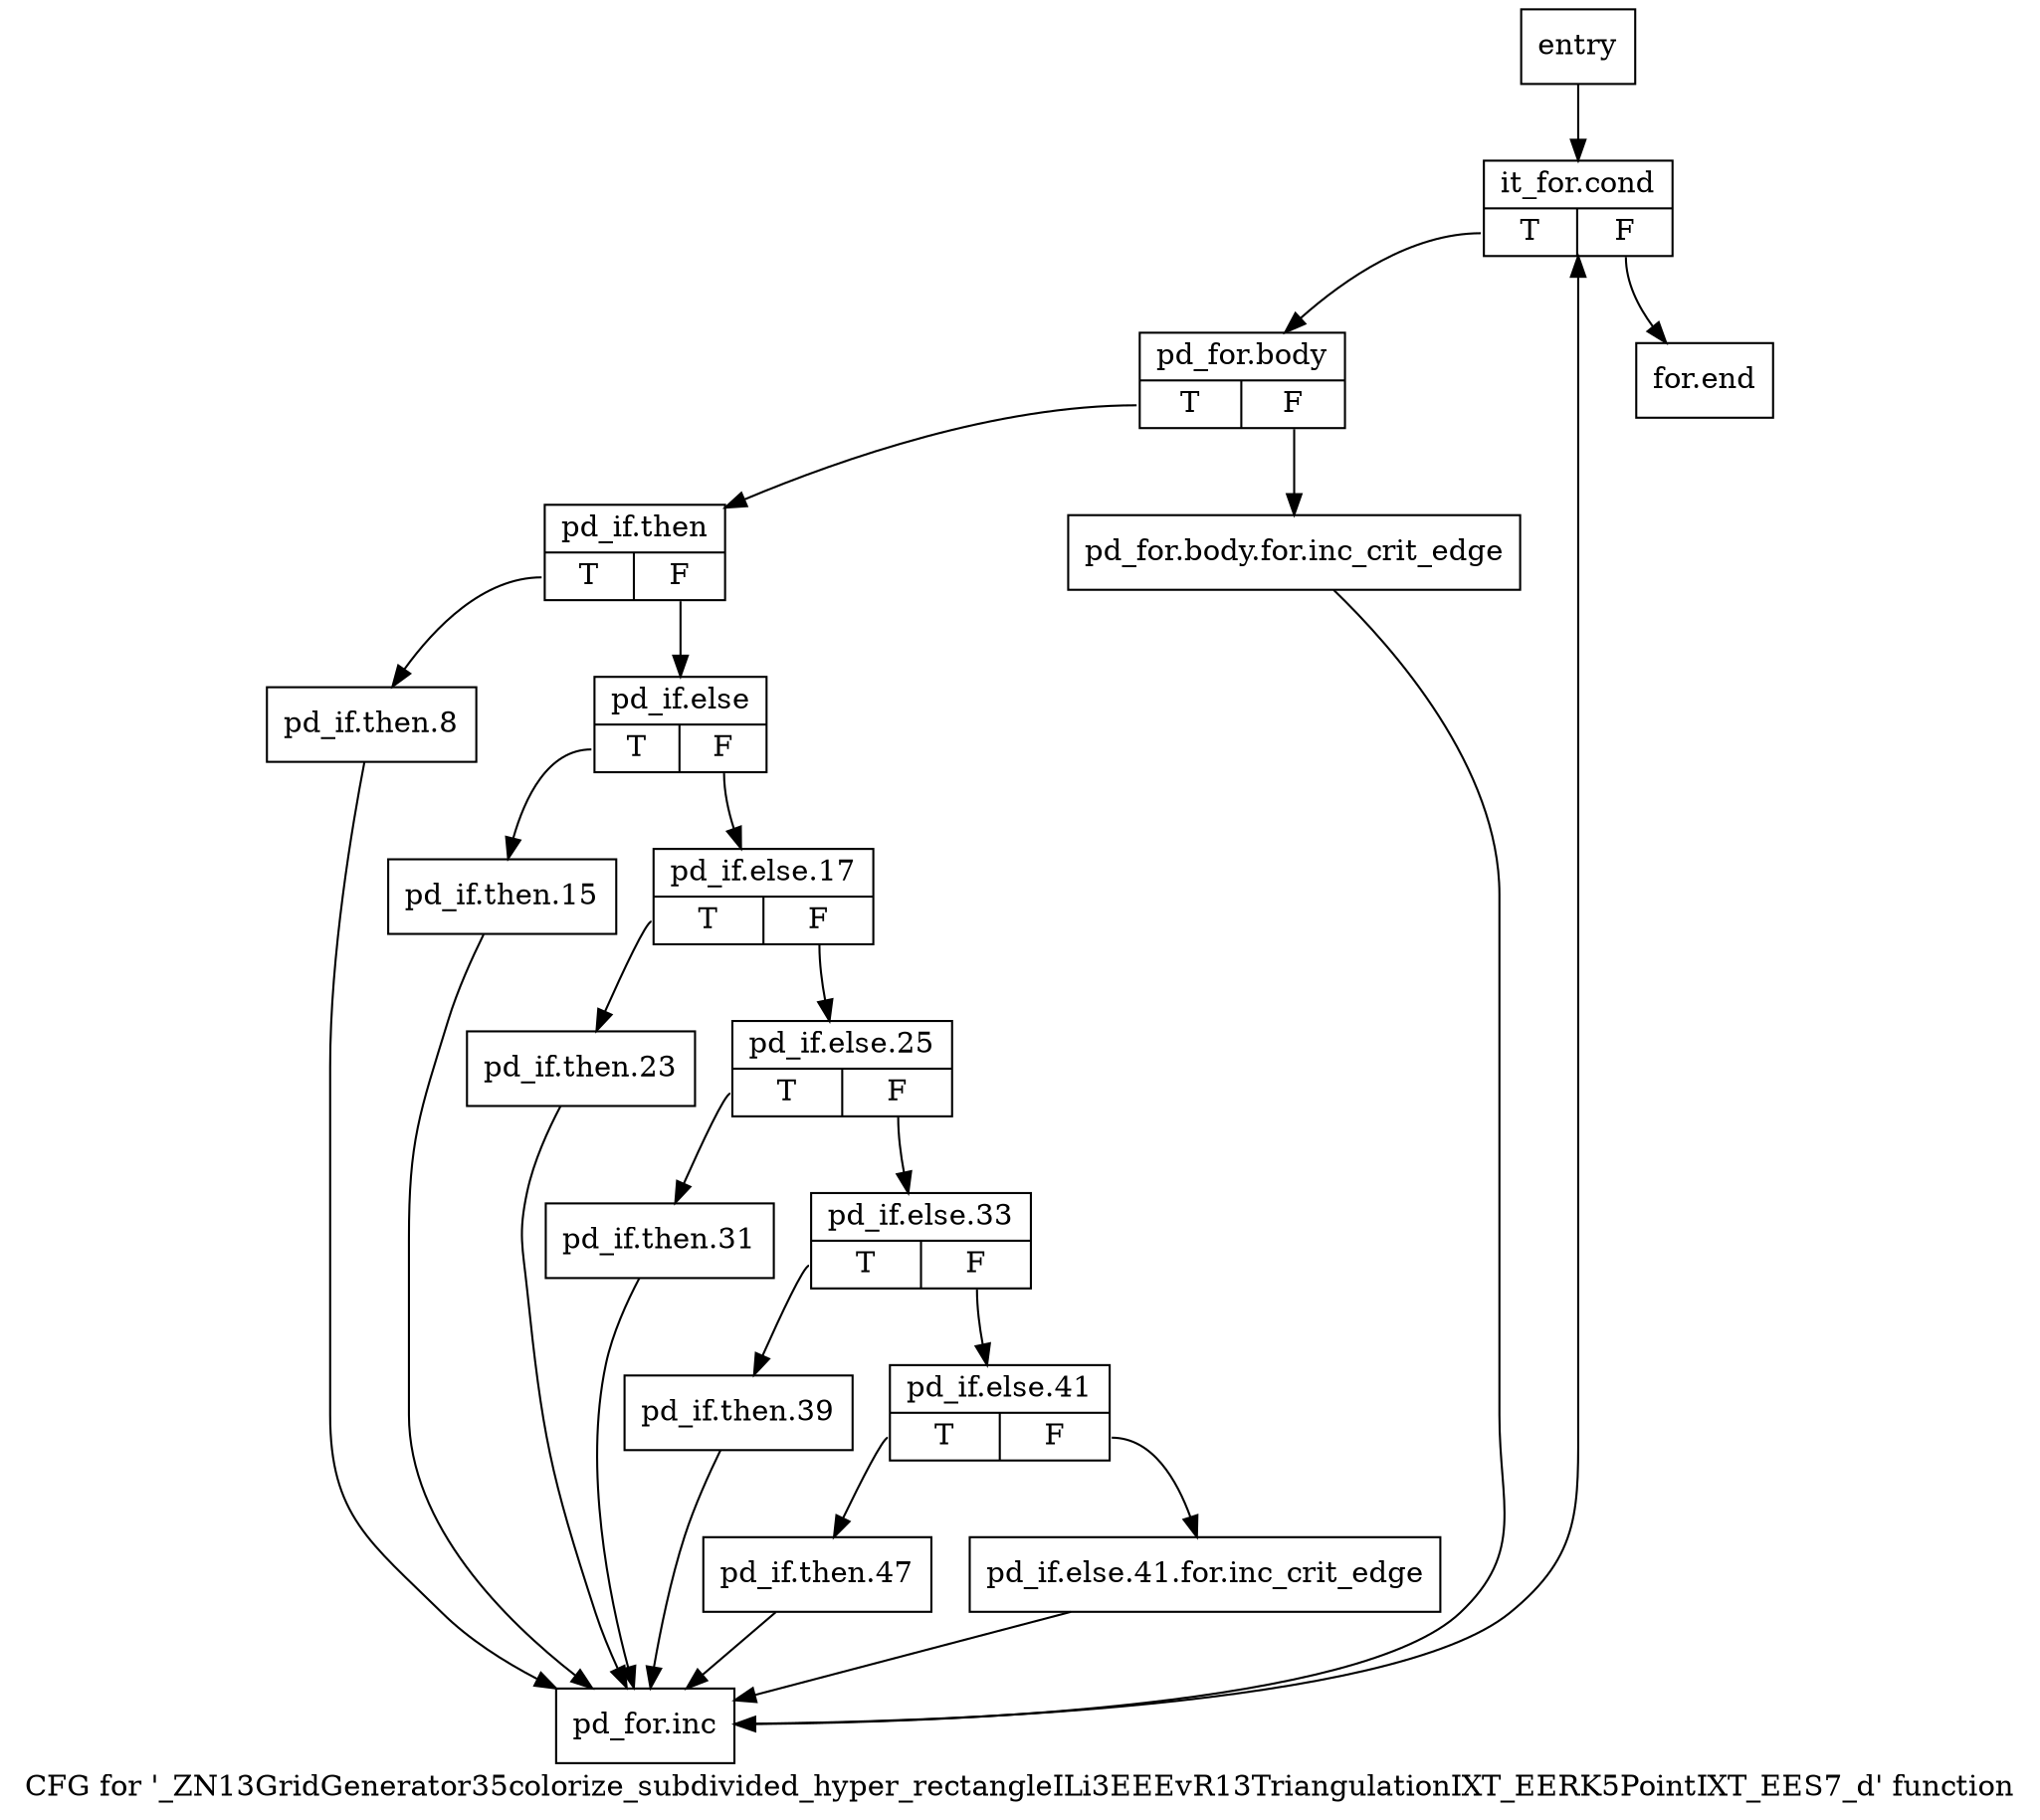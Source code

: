 digraph "CFG for '_ZN13GridGenerator35colorize_subdivided_hyper_rectangleILi3EEEvR13TriangulationIXT_EERK5PointIXT_EES7_d' function" {
	label="CFG for '_ZN13GridGenerator35colorize_subdivided_hyper_rectangleILi3EEEvR13TriangulationIXT_EERK5PointIXT_EES7_d' function";

	Node0x5ac4c30 [shape=record,label="{entry}"];
	Node0x5ac4c30 -> Node0x5ace000;
	Node0x5ace000 [shape=record,label="{it_for.cond|{<s0>T|<s1>F}}"];
	Node0x5ace000:s0 -> Node0x5ace050;
	Node0x5ace000:s1 -> Node0x5acebb0;
	Node0x5ace050 [shape=record,label="{pd_for.body|{<s0>T|<s1>F}}"];
	Node0x5ace050:s0 -> Node0x5ace0f0;
	Node0x5ace050:s1 -> Node0x5ace0a0;
	Node0x5ace0a0 [shape=record,label="{pd_for.body.for.inc_crit_edge}"];
	Node0x5ace0a0 -> Node0x5aceb60;
	Node0x5ace0f0 [shape=record,label="{pd_if.then|{<s0>T|<s1>F}}"];
	Node0x5ace0f0:s0 -> Node0x5ace140;
	Node0x5ace0f0:s1 -> Node0x5ace190;
	Node0x5ace140 [shape=record,label="{pd_if.then.8}"];
	Node0x5ace140 -> Node0x5aceb60;
	Node0x5ace190 [shape=record,label="{pd_if.else|{<s0>T|<s1>F}}"];
	Node0x5ace190:s0 -> Node0x5ace1e0;
	Node0x5ace190:s1 -> Node0x5ace230;
	Node0x5ace1e0 [shape=record,label="{pd_if.then.15}"];
	Node0x5ace1e0 -> Node0x5aceb60;
	Node0x5ace230 [shape=record,label="{pd_if.else.17|{<s0>T|<s1>F}}"];
	Node0x5ace230:s0 -> Node0x5ace280;
	Node0x5ace230:s1 -> Node0x5ace2d0;
	Node0x5ace280 [shape=record,label="{pd_if.then.23}"];
	Node0x5ace280 -> Node0x5aceb60;
	Node0x5ace2d0 [shape=record,label="{pd_if.else.25|{<s0>T|<s1>F}}"];
	Node0x5ace2d0:s0 -> Node0x5ace320;
	Node0x5ace2d0:s1 -> Node0x5ace9d0;
	Node0x5ace320 [shape=record,label="{pd_if.then.31}"];
	Node0x5ace320 -> Node0x5aceb60;
	Node0x5ace9d0 [shape=record,label="{pd_if.else.33|{<s0>T|<s1>F}}"];
	Node0x5ace9d0:s0 -> Node0x5acea20;
	Node0x5ace9d0:s1 -> Node0x5acea70;
	Node0x5acea20 [shape=record,label="{pd_if.then.39}"];
	Node0x5acea20 -> Node0x5aceb60;
	Node0x5acea70 [shape=record,label="{pd_if.else.41|{<s0>T|<s1>F}}"];
	Node0x5acea70:s0 -> Node0x5aceb10;
	Node0x5acea70:s1 -> Node0x5aceac0;
	Node0x5aceac0 [shape=record,label="{pd_if.else.41.for.inc_crit_edge}"];
	Node0x5aceac0 -> Node0x5aceb60;
	Node0x5aceb10 [shape=record,label="{pd_if.then.47}"];
	Node0x5aceb10 -> Node0x5aceb60;
	Node0x5aceb60 [shape=record,label="{pd_for.inc}"];
	Node0x5aceb60 -> Node0x5ace000;
	Node0x5acebb0 [shape=record,label="{for.end}"];
}
